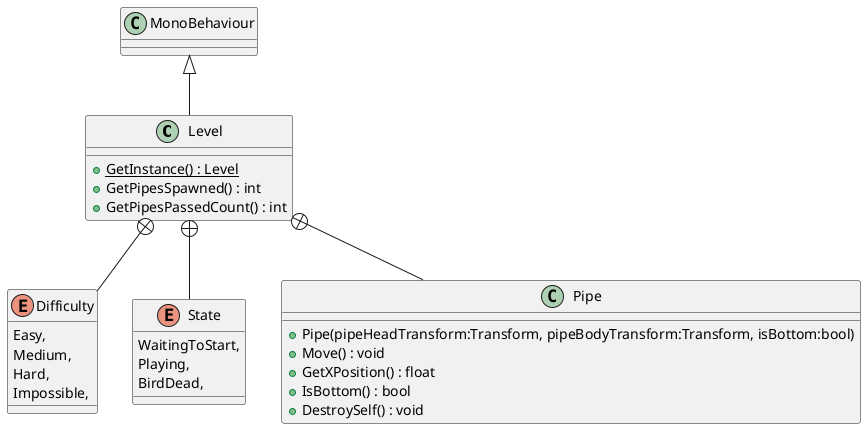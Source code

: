@startuml
class Level {
    + {static} GetInstance() : Level
    + GetPipesSpawned() : int
    + GetPipesPassedCount() : int
}
enum Difficulty {
    Easy,
    Medium,
    Hard,
    Impossible,
}
enum State {
    WaitingToStart,
    Playing,
    BirdDead,
}
class Pipe {
    + Pipe(pipeHeadTransform:Transform, pipeBodyTransform:Transform, isBottom:bool)
    + Move() : void
    + GetXPosition() : float
    + IsBottom() : bool
    + DestroySelf() : void
}
MonoBehaviour <|-- Level
Level +-- Difficulty
Level +-- State
Level +-- Pipe
@enduml
